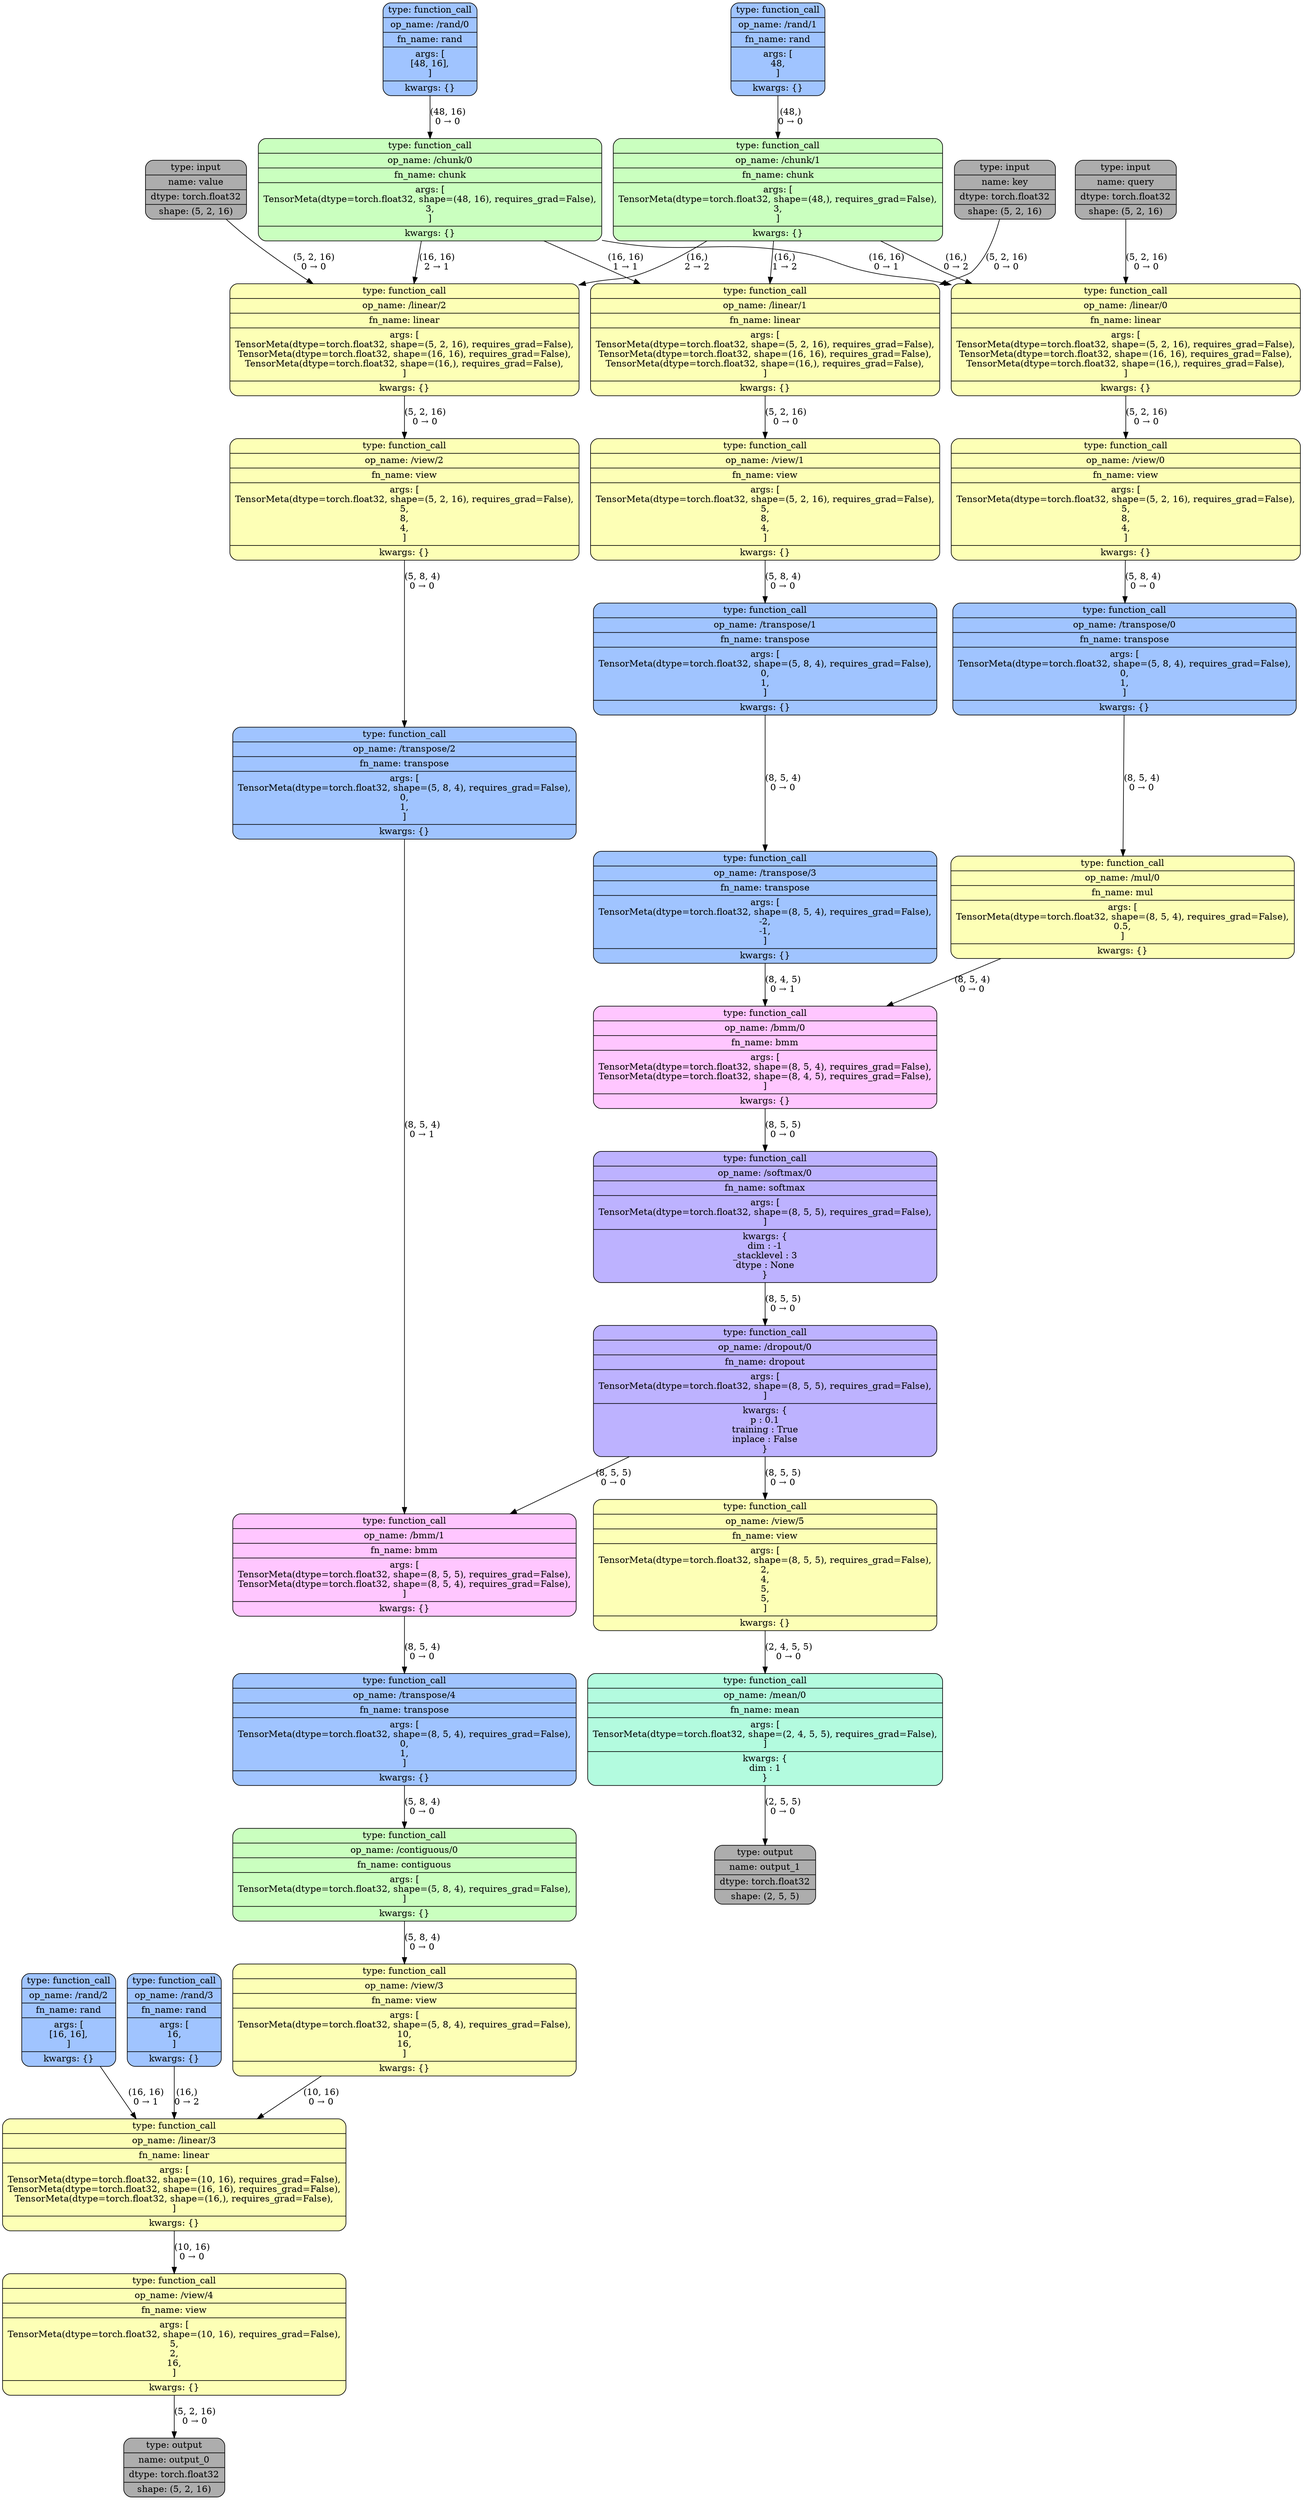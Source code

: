 digraph  {
rankdir=TB;
0 [fillcolor="#adadad", fontcolor="#000000", label="{type: input|name: query|dtype: torch.float32|shape: (5, 2, 16)}", shape=record, style="filled,rounded"];
1 [fillcolor="#adadad", fontcolor="#000000", label="{type: input|name: key|dtype: torch.float32|shape: (5, 2, 16)}", shape=record, style="filled,rounded"];
2 [fillcolor="#adadad", fontcolor="#000000", label="{type: input|name: value|dtype: torch.float32|shape: (5, 2, 16)}", shape=record, style="filled,rounded"];
3 [fillcolor="#a0c4ff", fontcolor="#000000", label="{type: function_call|op_name: /rand/0|fn_name: rand|args: [\n[48, 16],\n]|kwargs: \{\}}", shape=record, style="filled,rounded"];
4 [fillcolor="#a0c4ff", fontcolor="#000000", label="{type: function_call|op_name: /rand/1|fn_name: rand|args: [\n48,\n]|kwargs: \{\}}", shape=record, style="filled,rounded"];
5 [fillcolor="#a0c4ff", fontcolor="#000000", label="{type: function_call|op_name: /rand/2|fn_name: rand|args: [\n[16, 16],\n]|kwargs: \{\}}", shape=record, style="filled,rounded"];
6 [fillcolor="#a0c4ff", fontcolor="#000000", label="{type: function_call|op_name: /rand/3|fn_name: rand|args: [\n16,\n]|kwargs: \{\}}", shape=record, style="filled,rounded"];
13 [fillcolor="#caffbf", fontcolor="#000000", label="{type: function_call|op_name: /chunk/0|fn_name: chunk|args: [\nTensorMeta(dtype=torch.float32, shape=(48, 16), requires_grad=False),\n3,\n]|kwargs: \{\}}", shape=record, style="filled,rounded"];
14 [fillcolor="#caffbf", fontcolor="#000000", label="{type: function_call|op_name: /chunk/1|fn_name: chunk|args: [\nTensorMeta(dtype=torch.float32, shape=(48,), requires_grad=False),\n3,\n]|kwargs: \{\}}", shape=record, style="filled,rounded"];
15 [fillcolor="#fdffb6", fontcolor="#000000", label="{type: function_call|op_name: /linear/0|fn_name: linear|args: [\nTensorMeta(dtype=torch.float32, shape=(5, 2, 16), requires_grad=False),\nTensorMeta(dtype=torch.float32, shape=(16, 16), requires_grad=False),\nTensorMeta(dtype=torch.float32, shape=(16,), requires_grad=False),\n]|kwargs: \{\}}", shape=record, style="filled,rounded"];
16 [fillcolor="#fdffb6", fontcolor="#000000", label="{type: function_call|op_name: /linear/1|fn_name: linear|args: [\nTensorMeta(dtype=torch.float32, shape=(5, 2, 16), requires_grad=False),\nTensorMeta(dtype=torch.float32, shape=(16, 16), requires_grad=False),\nTensorMeta(dtype=torch.float32, shape=(16,), requires_grad=False),\n]|kwargs: \{\}}", shape=record, style="filled,rounded"];
17 [fillcolor="#fdffb6", fontcolor="#000000", label="{type: function_call|op_name: /linear/2|fn_name: linear|args: [\nTensorMeta(dtype=torch.float32, shape=(5, 2, 16), requires_grad=False),\nTensorMeta(dtype=torch.float32, shape=(16, 16), requires_grad=False),\nTensorMeta(dtype=torch.float32, shape=(16,), requires_grad=False),\n]|kwargs: \{\}}", shape=record, style="filled,rounded"];
18 [fillcolor="#fdffb6", fontcolor="#000000", label="{type: function_call|op_name: /view/0|fn_name: view|args: [\nTensorMeta(dtype=torch.float32, shape=(5, 2, 16), requires_grad=False),\n5,\n8,\n4,\n]|kwargs: \{\}}", shape=record, style="filled,rounded"];
19 [fillcolor="#a0c4ff", fontcolor="#000000", label="{type: function_call|op_name: /transpose/0|fn_name: transpose|args: [\nTensorMeta(dtype=torch.float32, shape=(5, 8, 4), requires_grad=False),\n0,\n1,\n]|kwargs: \{\}}", shape=record, style="filled,rounded"];
21 [fillcolor="#fdffb6", fontcolor="#000000", label="{type: function_call|op_name: /view/1|fn_name: view|args: [\nTensorMeta(dtype=torch.float32, shape=(5, 2, 16), requires_grad=False),\n5,\n8,\n4,\n]|kwargs: \{\}}", shape=record, style="filled,rounded"];
22 [fillcolor="#a0c4ff", fontcolor="#000000", label="{type: function_call|op_name: /transpose/1|fn_name: transpose|args: [\nTensorMeta(dtype=torch.float32, shape=(5, 8, 4), requires_grad=False),\n0,\n1,\n]|kwargs: \{\}}", shape=record, style="filled,rounded"];
24 [fillcolor="#fdffb6", fontcolor="#000000", label="{type: function_call|op_name: /view/2|fn_name: view|args: [\nTensorMeta(dtype=torch.float32, shape=(5, 2, 16), requires_grad=False),\n5,\n8,\n4,\n]|kwargs: \{\}}", shape=record, style="filled,rounded"];
25 [fillcolor="#a0c4ff", fontcolor="#000000", label="{type: function_call|op_name: /transpose/2|fn_name: transpose|args: [\nTensorMeta(dtype=torch.float32, shape=(5, 8, 4), requires_grad=False),\n0,\n1,\n]|kwargs: \{\}}", shape=record, style="filled,rounded"];
27 [fillcolor="#fdffb6", fontcolor="#000000", label="{type: function_call|op_name: /mul/0|fn_name: mul|args: [\nTensorMeta(dtype=torch.float32, shape=(8, 5, 4), requires_grad=False),\n0.5,\n]|kwargs: \{\}}", shape=record, style="filled,rounded"];
28 [fillcolor="#a0c4ff", fontcolor="#000000", label="{type: function_call|op_name: /transpose/3|fn_name: transpose|args: [\nTensorMeta(dtype=torch.float32, shape=(8, 5, 4), requires_grad=False),\n-2,\n-1,\n]|kwargs: \{\}}", shape=record, style="filled,rounded"];
29 [fillcolor="#ffc6ff", fontcolor="#000000", label="{type: function_call|op_name: /bmm/0|fn_name: bmm|args: [\nTensorMeta(dtype=torch.float32, shape=(8, 5, 4), requires_grad=False),\nTensorMeta(dtype=torch.float32, shape=(8, 4, 5), requires_grad=False),\n]|kwargs: \{\}}", shape=record, style="filled,rounded"];
30 [fillcolor="#bdb2ff", fontcolor="#000000", label="{type: function_call|op_name: /softmax/0|fn_name: softmax|args: [\nTensorMeta(dtype=torch.float32, shape=(8, 5, 5), requires_grad=False),\n]|kwargs: \{\ndim : -1\n_stacklevel : 3\ndtype : None\n\}}", shape=record, style="filled,rounded"];
31 [fillcolor="#bdb2ff", fontcolor="#000000", label="{type: function_call|op_name: /dropout/0|fn_name: dropout|args: [\nTensorMeta(dtype=torch.float32, shape=(8, 5, 5), requires_grad=False),\n]|kwargs: \{\np : 0.1\ntraining : True\ninplace : False\n\}}", shape=record, style="filled,rounded"];
32 [fillcolor="#ffc6ff", fontcolor="#000000", label="{type: function_call|op_name: /bmm/1|fn_name: bmm|args: [\nTensorMeta(dtype=torch.float32, shape=(8, 5, 5), requires_grad=False),\nTensorMeta(dtype=torch.float32, shape=(8, 5, 4), requires_grad=False),\n]|kwargs: \{\}}", shape=record, style="filled,rounded"];
33 [fillcolor="#a0c4ff", fontcolor="#000000", label="{type: function_call|op_name: /transpose/4|fn_name: transpose|args: [\nTensorMeta(dtype=torch.float32, shape=(8, 5, 4), requires_grad=False),\n0,\n1,\n]|kwargs: \{\}}", shape=record, style="filled,rounded"];
34 [fillcolor="#caffbf", fontcolor="#000000", label="{type: function_call|op_name: /contiguous/0|fn_name: contiguous|args: [\nTensorMeta(dtype=torch.float32, shape=(5, 8, 4), requires_grad=False),\n]|kwargs: \{\}}", shape=record, style="filled,rounded"];
35 [fillcolor="#fdffb6", fontcolor="#000000", label="{type: function_call|op_name: /view/3|fn_name: view|args: [\nTensorMeta(dtype=torch.float32, shape=(5, 8, 4), requires_grad=False),\n10,\n16,\n]|kwargs: \{\}}", shape=record, style="filled,rounded"];
36 [fillcolor="#fdffb6", fontcolor="#000000", label="{type: function_call|op_name: /linear/3|fn_name: linear|args: [\nTensorMeta(dtype=torch.float32, shape=(10, 16), requires_grad=False),\nTensorMeta(dtype=torch.float32, shape=(16, 16), requires_grad=False),\nTensorMeta(dtype=torch.float32, shape=(16,), requires_grad=False),\n]|kwargs: \{\}}", shape=record, style="filled,rounded"];
37 [fillcolor="#fdffb6", fontcolor="#000000", label="{type: function_call|op_name: /view/4|fn_name: view|args: [\nTensorMeta(dtype=torch.float32, shape=(10, 16), requires_grad=False),\n5,\n2,\n16,\n]|kwargs: \{\}}", shape=record, style="filled,rounded"];
38 [fillcolor="#fdffb6", fontcolor="#000000", label="{type: function_call|op_name: /view/5|fn_name: view|args: [\nTensorMeta(dtype=torch.float32, shape=(8, 5, 5), requires_grad=False),\n2,\n4,\n5,\n5,\n]|kwargs: \{\}}", shape=record, style="filled,rounded"];
39 [fillcolor="#b3fbdf", fontcolor="#000000", label="{type: function_call|op_name: /mean/0|fn_name: mean|args: [\nTensorMeta(dtype=torch.float32, shape=(2, 4, 5, 5), requires_grad=False),\n]|kwargs: \{\ndim : 1\n\}}", shape=record, style="filled,rounded"];
40 [fillcolor="#adadad", fontcolor="#000000", label="{type: output|name: output_0|dtype: torch.float32|shape: (5, 2, 16)}", shape=record, style="filled,rounded"];
41 [fillcolor="#adadad", fontcolor="#000000", label="{type: output|name: output_1|dtype: torch.float32|shape: (2, 5, 5)}", shape=record, style="filled,rounded"];
0 -> 15  [label="(5, 2, 16)\n0 → 0"];
1 -> 16  [label="(5, 2, 16)\n0 → 0"];
2 -> 17  [label="(5, 2, 16)\n0 → 0"];
3 -> 13  [label="(48, 16)\n0 → 0"];
4 -> 14  [label="(48,)\n0 → 0"];
5 -> 36  [label="(16, 16)\n0 → 1"];
6 -> 36  [label="(16,)\n0 → 2"];
13 -> 15  [label="(16, 16)\n0 → 1"];
13 -> 16  [label="(16, 16)\n1 → 1"];
13 -> 17  [label="(16, 16)\n2 → 1"];
14 -> 15  [label="(16,)\n0 → 2"];
14 -> 16  [label="(16,)\n1 → 2"];
14 -> 17  [label="(16,)\n2 → 2"];
15 -> 18  [label="(5, 2, 16)\n0 → 0"];
16 -> 21  [label="(5, 2, 16)\n0 → 0"];
17 -> 24  [label="(5, 2, 16)\n0 → 0"];
18 -> 19  [label="(5, 8, 4)\n0 → 0"];
19 -> 27  [label="(8, 5, 4)\n0 → 0"];
21 -> 22  [label="(5, 8, 4)\n0 → 0"];
22 -> 28  [label="(8, 5, 4)\n0 → 0"];
24 -> 25  [label="(5, 8, 4)\n0 → 0"];
25 -> 32  [label="(8, 5, 4)\n0 → 1"];
27 -> 29  [label="(8, 5, 4)\n0 → 0"];
28 -> 29  [label="(8, 4, 5)\n0 → 1"];
29 -> 30  [label="(8, 5, 5)\n0 → 0"];
30 -> 31  [label="(8, 5, 5)\n0 → 0"];
31 -> 32  [label="(8, 5, 5)\n0 → 0"];
31 -> 38  [label="(8, 5, 5)\n0 → 0"];
32 -> 33  [label="(8, 5, 4)\n0 → 0"];
33 -> 34  [label="(5, 8, 4)\n0 → 0"];
34 -> 35  [label="(5, 8, 4)\n0 → 0"];
35 -> 36  [label="(10, 16)\n0 → 0"];
36 -> 37  [label="(10, 16)\n0 → 0"];
37 -> 40  [label="(5, 2, 16)\n0 → 0"];
38 -> 39  [label="(2, 4, 5, 5)\n0 → 0"];
39 -> 41  [label="(2, 5, 5)\n0 → 0"];
}
